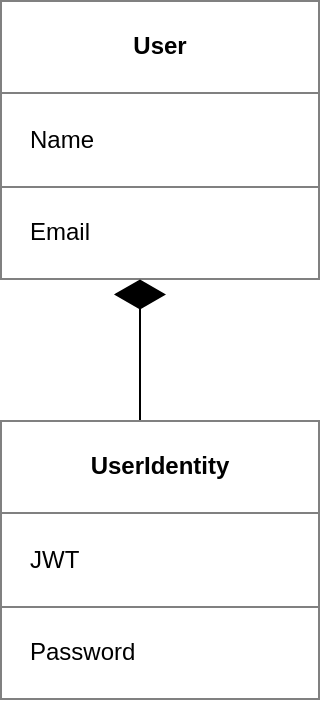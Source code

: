 <mxfile version="20.5.1" type="github">
  <diagram id="nXGu2W1vpJ4_o7v7AC1n" name="Страница-1">
    <mxGraphModel dx="496" dy="275" grid="1" gridSize="10" guides="1" tooltips="1" connect="1" arrows="1" fold="1" page="1" pageScale="1" pageWidth="827" pageHeight="1169" math="0" shadow="0">
      <root>
        <mxCell id="0" />
        <mxCell id="1" parent="0" />
        <mxCell id="n1Sq4z97zueV4N0TGGTu-2" value="&lt;table border=&quot;1&quot; width=&quot;100%&quot; height=&quot;100%&quot; cellpadding=&quot;4&quot; style=&quot;width:100%;height:100%;border-collapse:collapse;&quot;&gt;&lt;tbody&gt;&lt;tr&gt;&lt;th align=&quot;center&quot;&gt;User&lt;/th&gt;&lt;/tr&gt;&lt;tr&gt;&lt;td&gt;&amp;nbsp; &amp;nbsp;Name&lt;/td&gt;&lt;/tr&gt;&lt;tr&gt;&lt;td&gt;&amp;nbsp; &amp;nbsp;Email&lt;/td&gt;&lt;/tr&gt;&lt;/tbody&gt;&lt;/table&gt;" style="text;html=1;strokeColor=none;fillColor=none;overflow=fill;" vertex="1" parent="1">
          <mxGeometry x="90" y="60" width="160" height="140" as="geometry" />
        </mxCell>
        <mxCell id="n1Sq4z97zueV4N0TGGTu-3" value="&lt;table border=&quot;1&quot; width=&quot;100%&quot; height=&quot;100%&quot; cellpadding=&quot;4&quot; style=&quot;width:100%;height:100%;border-collapse:collapse;&quot;&gt;&lt;tbody&gt;&lt;tr&gt;&lt;th align=&quot;center&quot;&gt;UserIdentity&lt;/th&gt;&lt;/tr&gt;&lt;tr&gt;&lt;td&gt;&amp;nbsp; &amp;nbsp;JWT&lt;/td&gt;&lt;/tr&gt;&lt;tr&gt;&lt;td&gt;&amp;nbsp; &amp;nbsp;Password&lt;/td&gt;&lt;/tr&gt;&lt;/tbody&gt;&lt;/table&gt;" style="text;html=1;strokeColor=none;fillColor=none;overflow=fill;" vertex="1" parent="1">
          <mxGeometry x="90" y="270" width="160" height="140" as="geometry" />
        </mxCell>
        <mxCell id="n1Sq4z97zueV4N0TGGTu-6" value="" style="endArrow=none;html=1;rounded=0;" edge="1" parent="1">
          <mxGeometry width="50" height="50" relative="1" as="geometry">
            <mxPoint x="160" y="270" as="sourcePoint" />
            <mxPoint x="160" y="210" as="targetPoint" />
            <Array as="points">
              <mxPoint x="160" y="240" />
            </Array>
          </mxGeometry>
        </mxCell>
        <mxCell id="n1Sq4z97zueV4N0TGGTu-7" value="" style="html=1;whiteSpace=wrap;aspect=fixed;shape=isoRectangle;labelBackgroundColor=#000000;labelBorderColor=default;fillColor=#000000;" vertex="1" parent="1">
          <mxGeometry x="148" y="200" width="24" height="14.4" as="geometry" />
        </mxCell>
      </root>
    </mxGraphModel>
  </diagram>
</mxfile>
